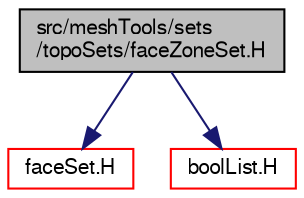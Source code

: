 digraph "src/meshTools/sets/topoSets/faceZoneSet.H"
{
  bgcolor="transparent";
  edge [fontname="FreeSans",fontsize="10",labelfontname="FreeSans",labelfontsize="10"];
  node [fontname="FreeSans",fontsize="10",shape=record];
  Node0 [label="src/meshTools/sets\l/topoSets/faceZoneSet.H",height=0.2,width=0.4,color="black", fillcolor="grey75", style="filled", fontcolor="black"];
  Node0 -> Node1 [color="midnightblue",fontsize="10",style="solid",fontname="FreeSans"];
  Node1 [label="faceSet.H",height=0.2,width=0.4,color="red",URL="$a08129.html"];
  Node0 -> Node121 [color="midnightblue",fontsize="10",style="solid",fontname="FreeSans"];
  Node121 [label="boolList.H",height=0.2,width=0.4,color="red",URL="$a12152.html"];
}
